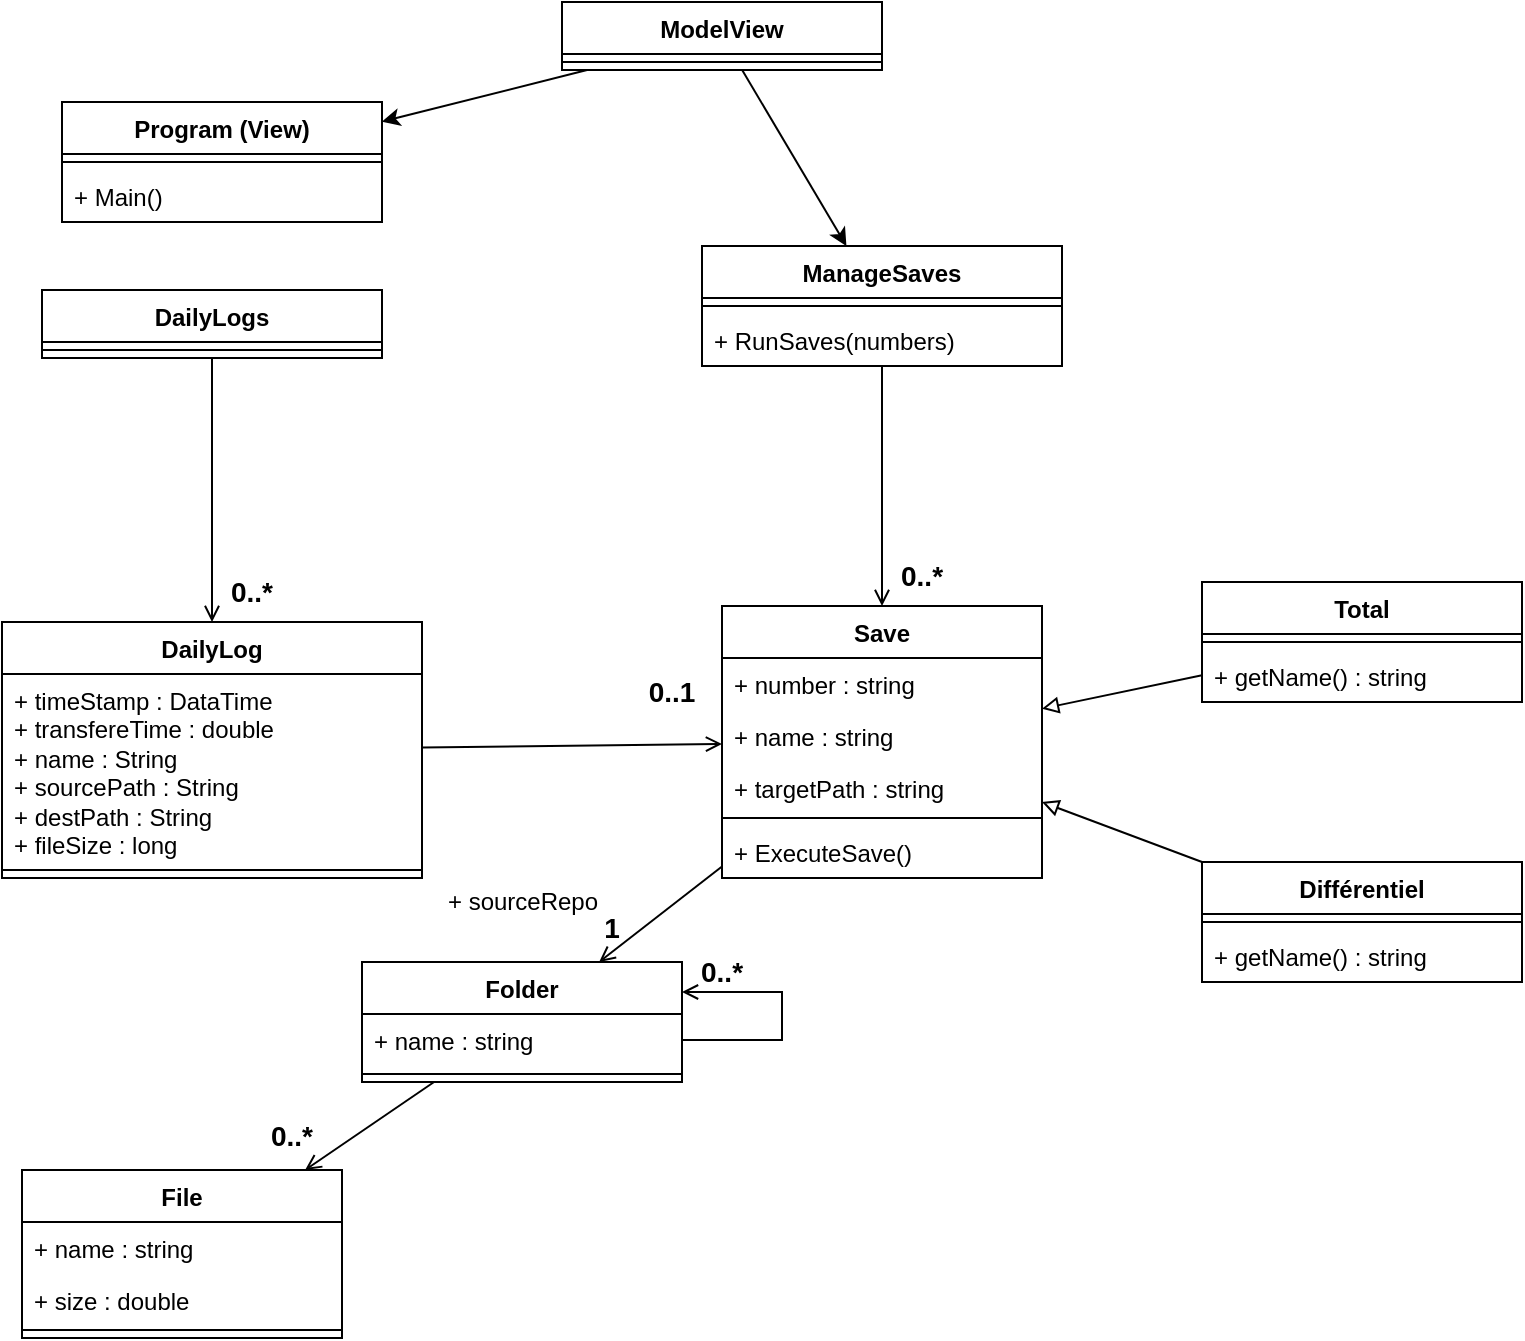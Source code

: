 <mxfile version="23.0.2" type="device" pages="2">
  <diagram name="Classe" id="ue2Bj3pDLLORAoWL1Wza">
    <mxGraphModel dx="1793" dy="1961" grid="1" gridSize="10" guides="1" tooltips="1" connect="1" arrows="1" fold="1" page="1" pageScale="1" pageWidth="1169" pageHeight="827" math="0" shadow="0">
      <root>
        <mxCell id="0" />
        <mxCell id="1" parent="0" />
        <mxCell id="QKjxz9xp2Qdw2E38AePO-1" value="Save" style="swimlane;fontStyle=1;align=center;verticalAlign=top;childLayout=stackLayout;horizontal=1;startSize=26;horizontalStack=0;resizeParent=1;resizeParentMax=0;resizeLast=0;collapsible=1;marginBottom=0;whiteSpace=wrap;html=1;" parent="1" vertex="1">
          <mxGeometry x="400" y="152" width="160" height="136" as="geometry" />
        </mxCell>
        <mxCell id="QKjxz9xp2Qdw2E38AePO-2" value="+ number : string" style="text;strokeColor=none;fillColor=none;align=left;verticalAlign=top;spacingLeft=4;spacingRight=4;overflow=hidden;rotatable=0;points=[[0,0.5],[1,0.5]];portConstraint=eastwest;whiteSpace=wrap;html=1;" parent="QKjxz9xp2Qdw2E38AePO-1" vertex="1">
          <mxGeometry y="26" width="160" height="26" as="geometry" />
        </mxCell>
        <mxCell id="VRCjyfkmb7IlIPNXP7xt-37" value="+ name : string" style="text;strokeColor=none;fillColor=none;align=left;verticalAlign=top;spacingLeft=4;spacingRight=4;overflow=hidden;rotatable=0;points=[[0,0.5],[1,0.5]];portConstraint=eastwest;whiteSpace=wrap;html=1;" parent="QKjxz9xp2Qdw2E38AePO-1" vertex="1">
          <mxGeometry y="52" width="160" height="26" as="geometry" />
        </mxCell>
        <mxCell id="QKjxz9xp2Qdw2E38AePO-6" value="+ targetPath : string" style="text;strokeColor=none;fillColor=none;align=left;verticalAlign=top;spacingLeft=4;spacingRight=4;overflow=hidden;rotatable=0;points=[[0,0.5],[1,0.5]];portConstraint=eastwest;whiteSpace=wrap;html=1;" parent="QKjxz9xp2Qdw2E38AePO-1" vertex="1">
          <mxGeometry y="78" width="160" height="24" as="geometry" />
        </mxCell>
        <mxCell id="QKjxz9xp2Qdw2E38AePO-3" value="" style="line;strokeWidth=1;fillColor=none;align=left;verticalAlign=middle;spacingTop=-1;spacingLeft=3;spacingRight=3;rotatable=0;labelPosition=right;points=[];portConstraint=eastwest;strokeColor=inherit;" parent="QKjxz9xp2Qdw2E38AePO-1" vertex="1">
          <mxGeometry y="102" width="160" height="8" as="geometry" />
        </mxCell>
        <mxCell id="QKjxz9xp2Qdw2E38AePO-4" value="+ ExecuteSave()" style="text;strokeColor=none;fillColor=none;align=left;verticalAlign=top;spacingLeft=4;spacingRight=4;overflow=hidden;rotatable=0;points=[[0,0.5],[1,0.5]];portConstraint=eastwest;whiteSpace=wrap;html=1;" parent="QKjxz9xp2Qdw2E38AePO-1" vertex="1">
          <mxGeometry y="110" width="160" height="26" as="geometry" />
        </mxCell>
        <mxCell id="QKjxz9xp2Qdw2E38AePO-13" value="Total" style="swimlane;fontStyle=1;align=center;verticalAlign=top;childLayout=stackLayout;horizontal=1;startSize=26;horizontalStack=0;resizeParent=1;resizeParentMax=0;resizeLast=0;collapsible=1;marginBottom=0;whiteSpace=wrap;html=1;" parent="1" vertex="1">
          <mxGeometry x="640" y="140" width="160" height="60" as="geometry" />
        </mxCell>
        <mxCell id="QKjxz9xp2Qdw2E38AePO-15" value="" style="line;strokeWidth=1;fillColor=none;align=left;verticalAlign=middle;spacingTop=-1;spacingLeft=3;spacingRight=3;rotatable=0;labelPosition=right;points=[];portConstraint=eastwest;strokeColor=inherit;" parent="QKjxz9xp2Qdw2E38AePO-13" vertex="1">
          <mxGeometry y="26" width="160" height="8" as="geometry" />
        </mxCell>
        <mxCell id="VRCjyfkmb7IlIPNXP7xt-31" value="+ getName() : string" style="text;strokeColor=none;fillColor=none;align=left;verticalAlign=top;spacingLeft=4;spacingRight=4;overflow=hidden;rotatable=0;points=[[0,0.5],[1,0.5]];portConstraint=eastwest;whiteSpace=wrap;html=1;" parent="QKjxz9xp2Qdw2E38AePO-13" vertex="1">
          <mxGeometry y="34" width="160" height="26" as="geometry" />
        </mxCell>
        <mxCell id="QKjxz9xp2Qdw2E38AePO-18" value="Différentiel" style="swimlane;fontStyle=1;align=center;verticalAlign=top;childLayout=stackLayout;horizontal=1;startSize=26;horizontalStack=0;resizeParent=1;resizeParentMax=0;resizeLast=0;collapsible=1;marginBottom=0;whiteSpace=wrap;html=1;" parent="1" vertex="1">
          <mxGeometry x="640" y="280" width="160" height="60" as="geometry" />
        </mxCell>
        <mxCell id="QKjxz9xp2Qdw2E38AePO-20" value="" style="line;strokeWidth=1;fillColor=none;align=left;verticalAlign=middle;spacingTop=-1;spacingLeft=3;spacingRight=3;rotatable=0;labelPosition=right;points=[];portConstraint=eastwest;strokeColor=inherit;" parent="QKjxz9xp2Qdw2E38AePO-18" vertex="1">
          <mxGeometry y="26" width="160" height="8" as="geometry" />
        </mxCell>
        <mxCell id="VRCjyfkmb7IlIPNXP7xt-32" value="+ getName() : string" style="text;strokeColor=none;fillColor=none;align=left;verticalAlign=top;spacingLeft=4;spacingRight=4;overflow=hidden;rotatable=0;points=[[0,0.5],[1,0.5]];portConstraint=eastwest;whiteSpace=wrap;html=1;" parent="QKjxz9xp2Qdw2E38AePO-18" vertex="1">
          <mxGeometry y="34" width="160" height="26" as="geometry" />
        </mxCell>
        <mxCell id="QKjxz9xp2Qdw2E38AePO-27" value="File" style="swimlane;fontStyle=1;align=center;verticalAlign=top;childLayout=stackLayout;horizontal=1;startSize=26;horizontalStack=0;resizeParent=1;resizeParentMax=0;resizeLast=0;collapsible=1;marginBottom=0;whiteSpace=wrap;html=1;" parent="1" vertex="1">
          <mxGeometry x="50" y="434" width="160" height="84" as="geometry" />
        </mxCell>
        <mxCell id="QKjxz9xp2Qdw2E38AePO-30" value="+ name : string" style="text;strokeColor=none;fillColor=none;align=left;verticalAlign=top;spacingLeft=4;spacingRight=4;overflow=hidden;rotatable=0;points=[[0,0.5],[1,0.5]];portConstraint=eastwest;whiteSpace=wrap;html=1;" parent="QKjxz9xp2Qdw2E38AePO-27" vertex="1">
          <mxGeometry y="26" width="160" height="26" as="geometry" />
        </mxCell>
        <mxCell id="QKjxz9xp2Qdw2E38AePO-32" value="+ size : double" style="text;strokeColor=none;fillColor=none;align=left;verticalAlign=top;spacingLeft=4;spacingRight=4;overflow=hidden;rotatable=0;points=[[0,0.5],[1,0.5]];portConstraint=eastwest;whiteSpace=wrap;html=1;" parent="QKjxz9xp2Qdw2E38AePO-27" vertex="1">
          <mxGeometry y="52" width="160" height="24" as="geometry" />
        </mxCell>
        <mxCell id="QKjxz9xp2Qdw2E38AePO-28" value="" style="line;strokeWidth=1;fillColor=none;align=left;verticalAlign=middle;spacingTop=-1;spacingLeft=3;spacingRight=3;rotatable=0;labelPosition=right;points=[];portConstraint=eastwest;strokeColor=inherit;" parent="QKjxz9xp2Qdw2E38AePO-27" vertex="1">
          <mxGeometry y="76" width="160" height="8" as="geometry" />
        </mxCell>
        <mxCell id="QKjxz9xp2Qdw2E38AePO-37" value="Program (View)" style="swimlane;fontStyle=1;align=center;verticalAlign=top;childLayout=stackLayout;horizontal=1;startSize=26;horizontalStack=0;resizeParent=1;resizeParentMax=0;resizeLast=0;collapsible=1;marginBottom=0;whiteSpace=wrap;html=1;" parent="1" vertex="1">
          <mxGeometry x="70" y="-100" width="160" height="60" as="geometry" />
        </mxCell>
        <mxCell id="QKjxz9xp2Qdw2E38AePO-39" value="" style="line;strokeWidth=1;fillColor=none;align=left;verticalAlign=middle;spacingTop=-1;spacingLeft=3;spacingRight=3;rotatable=0;labelPosition=right;points=[];portConstraint=eastwest;strokeColor=inherit;" parent="QKjxz9xp2Qdw2E38AePO-37" vertex="1">
          <mxGeometry y="26" width="160" height="8" as="geometry" />
        </mxCell>
        <mxCell id="QKjxz9xp2Qdw2E38AePO-40" value="+ Main()" style="text;strokeColor=none;fillColor=none;align=left;verticalAlign=top;spacingLeft=4;spacingRight=4;overflow=hidden;rotatable=0;points=[[0,0.5],[1,0.5]];portConstraint=eastwest;whiteSpace=wrap;html=1;" parent="QKjxz9xp2Qdw2E38AePO-37" vertex="1">
          <mxGeometry y="34" width="160" height="26" as="geometry" />
        </mxCell>
        <mxCell id="QKjxz9xp2Qdw2E38AePO-41" value="ModelView" style="swimlane;fontStyle=1;align=center;verticalAlign=top;childLayout=stackLayout;horizontal=1;startSize=26;horizontalStack=0;resizeParent=1;resizeParentMax=0;resizeLast=0;collapsible=1;marginBottom=0;whiteSpace=wrap;html=1;" parent="1" vertex="1">
          <mxGeometry x="320" y="-150" width="160" height="34" as="geometry" />
        </mxCell>
        <mxCell id="QKjxz9xp2Qdw2E38AePO-42" value="" style="line;strokeWidth=1;fillColor=none;align=left;verticalAlign=middle;spacingTop=-1;spacingLeft=3;spacingRight=3;rotatable=0;labelPosition=right;points=[];portConstraint=eastwest;strokeColor=inherit;" parent="QKjxz9xp2Qdw2E38AePO-41" vertex="1">
          <mxGeometry y="26" width="160" height="8" as="geometry" />
        </mxCell>
        <mxCell id="QKjxz9xp2Qdw2E38AePO-46" value="Folder" style="swimlane;fontStyle=1;align=center;verticalAlign=top;childLayout=stackLayout;horizontal=1;startSize=26;horizontalStack=0;resizeParent=1;resizeParentMax=0;resizeLast=0;collapsible=1;marginBottom=0;whiteSpace=wrap;html=1;" parent="1" vertex="1">
          <mxGeometry x="220" y="330" width="160" height="60" as="geometry" />
        </mxCell>
        <mxCell id="QKjxz9xp2Qdw2E38AePO-31" value="+ name : string" style="text;strokeColor=none;fillColor=none;align=left;verticalAlign=top;spacingLeft=4;spacingRight=4;overflow=hidden;rotatable=0;points=[[0,0.5],[1,0.5]];portConstraint=eastwest;whiteSpace=wrap;html=1;" parent="QKjxz9xp2Qdw2E38AePO-46" vertex="1">
          <mxGeometry y="26" width="160" height="26" as="geometry" />
        </mxCell>
        <mxCell id="QKjxz9xp2Qdw2E38AePO-48" value="" style="line;strokeWidth=1;fillColor=none;align=left;verticalAlign=middle;spacingTop=-1;spacingLeft=3;spacingRight=3;rotatable=0;labelPosition=right;points=[];portConstraint=eastwest;strokeColor=inherit;" parent="QKjxz9xp2Qdw2E38AePO-46" vertex="1">
          <mxGeometry y="52" width="160" height="8" as="geometry" />
        </mxCell>
        <mxCell id="VRCjyfkmb7IlIPNXP7xt-18" value="" style="endArrow=none;html=1;rounded=0;exitX=1;exitY=0.25;exitDx=0;exitDy=0;entryX=1;entryY=0.5;entryDx=0;entryDy=0;startArrow=open;startFill=0;" parent="QKjxz9xp2Qdw2E38AePO-46" source="QKjxz9xp2Qdw2E38AePO-46" target="QKjxz9xp2Qdw2E38AePO-31" edge="1">
          <mxGeometry width="50" height="50" relative="1" as="geometry">
            <mxPoint x="210" y="6" as="sourcePoint" />
            <mxPoint x="180" y="46" as="targetPoint" />
            <Array as="points">
              <mxPoint x="210" y="15" />
              <mxPoint x="210" y="39" />
              <mxPoint x="190" y="39" />
            </Array>
          </mxGeometry>
        </mxCell>
        <mxCell id="QKjxz9xp2Qdw2E38AePO-51" value="" style="endArrow=open;html=1;rounded=0;endFill=0;" parent="1" source="QKjxz9xp2Qdw2E38AePO-46" target="QKjxz9xp2Qdw2E38AePO-27" edge="1">
          <mxGeometry width="50" height="50" relative="1" as="geometry">
            <mxPoint x="275" y="450" as="sourcePoint" />
            <mxPoint x="230" y="464" as="targetPoint" />
          </mxGeometry>
        </mxCell>
        <mxCell id="QKjxz9xp2Qdw2E38AePO-52" value="0..*" style="text;html=1;strokeColor=none;fillColor=none;align=center;verticalAlign=middle;whiteSpace=wrap;rounded=0;fontStyle=1;fontSize=14;" parent="1" vertex="1">
          <mxGeometry x="170" y="402" width="30" height="30" as="geometry" />
        </mxCell>
        <mxCell id="QKjxz9xp2Qdw2E38AePO-55" value="ManageSaves" style="swimlane;fontStyle=1;align=center;verticalAlign=top;childLayout=stackLayout;horizontal=1;startSize=26;horizontalStack=0;resizeParent=1;resizeParentMax=0;resizeLast=0;collapsible=1;marginBottom=0;whiteSpace=wrap;html=1;" parent="1" vertex="1">
          <mxGeometry x="390" y="-28" width="180" height="60" as="geometry" />
        </mxCell>
        <mxCell id="QKjxz9xp2Qdw2E38AePO-57" value="" style="line;strokeWidth=1;fillColor=none;align=left;verticalAlign=middle;spacingTop=-1;spacingLeft=3;spacingRight=3;rotatable=0;labelPosition=right;points=[];portConstraint=eastwest;strokeColor=inherit;" parent="QKjxz9xp2Qdw2E38AePO-55" vertex="1">
          <mxGeometry y="26" width="180" height="8" as="geometry" />
        </mxCell>
        <mxCell id="VRCjyfkmb7IlIPNXP7xt-1" value="+ RunSaves(numbers)" style="text;strokeColor=none;fillColor=none;align=left;verticalAlign=top;spacingLeft=4;spacingRight=4;overflow=hidden;rotatable=0;points=[[0,0.5],[1,0.5]];portConstraint=eastwest;whiteSpace=wrap;html=1;" parent="QKjxz9xp2Qdw2E38AePO-55" vertex="1">
          <mxGeometry y="34" width="180" height="26" as="geometry" />
        </mxCell>
        <mxCell id="QKjxz9xp2Qdw2E38AePO-59" value="" style="endArrow=open;html=1;rounded=0;endFill=0;" parent="1" source="QKjxz9xp2Qdw2E38AePO-55" target="QKjxz9xp2Qdw2E38AePO-1" edge="1">
          <mxGeometry width="50" height="50" relative="1" as="geometry">
            <mxPoint x="750" y="288" as="sourcePoint" />
            <mxPoint x="580" y="240" as="targetPoint" />
          </mxGeometry>
        </mxCell>
        <mxCell id="VRCjyfkmb7IlIPNXP7xt-2" value="DailyLogs" style="swimlane;fontStyle=1;align=center;verticalAlign=top;childLayout=stackLayout;horizontal=1;startSize=26;horizontalStack=0;resizeParent=1;resizeParentMax=0;resizeLast=0;collapsible=1;marginBottom=0;whiteSpace=wrap;html=1;" parent="1" vertex="1">
          <mxGeometry x="60" y="-6" width="170" height="34" as="geometry" />
        </mxCell>
        <mxCell id="VRCjyfkmb7IlIPNXP7xt-4" value="" style="line;strokeWidth=1;fillColor=none;align=left;verticalAlign=middle;spacingTop=-1;spacingLeft=3;spacingRight=3;rotatable=0;labelPosition=right;points=[];portConstraint=eastwest;strokeColor=inherit;" parent="VRCjyfkmb7IlIPNXP7xt-2" vertex="1">
          <mxGeometry y="26" width="170" height="8" as="geometry" />
        </mxCell>
        <mxCell id="VRCjyfkmb7IlIPNXP7xt-7" value="" style="endArrow=open;html=1;rounded=0;endFill=0;" parent="1" source="VRCjyfkmb7IlIPNXP7xt-8" target="QKjxz9xp2Qdw2E38AePO-1" edge="1">
          <mxGeometry width="50" height="50" relative="1" as="geometry">
            <mxPoint x="507" y="102" as="sourcePoint" />
            <mxPoint x="504" y="150" as="targetPoint" />
          </mxGeometry>
        </mxCell>
        <mxCell id="VRCjyfkmb7IlIPNXP7xt-8" value="DailyLog" style="swimlane;fontStyle=1;align=center;verticalAlign=top;childLayout=stackLayout;horizontal=1;startSize=26;horizontalStack=0;resizeParent=1;resizeParentMax=0;resizeLast=0;collapsible=1;marginBottom=0;whiteSpace=wrap;html=1;" parent="1" vertex="1">
          <mxGeometry x="40" y="160" width="210" height="128" as="geometry" />
        </mxCell>
        <mxCell id="KEh-Ik17qkZoGBS0EqvB-2" value="+ timeStamp : DataTime&lt;br&gt;+ transfereTime : double&lt;br&gt;+ name : String&lt;br&gt;+ sourcePath : String&lt;br&gt;+ destPath : String&lt;br&gt;+ fileSize : long" style="text;strokeColor=none;fillColor=none;align=left;verticalAlign=top;spacingLeft=4;spacingRight=4;overflow=hidden;rotatable=0;points=[[0,0.5],[1,0.5]];portConstraint=eastwest;whiteSpace=wrap;html=1;" parent="VRCjyfkmb7IlIPNXP7xt-8" vertex="1">
          <mxGeometry y="26" width="210" height="94" as="geometry" />
        </mxCell>
        <mxCell id="VRCjyfkmb7IlIPNXP7xt-11" value="" style="line;strokeWidth=1;fillColor=none;align=left;verticalAlign=middle;spacingTop=-1;spacingLeft=3;spacingRight=3;rotatable=0;labelPosition=right;points=[];portConstraint=eastwest;strokeColor=inherit;" parent="VRCjyfkmb7IlIPNXP7xt-8" vertex="1">
          <mxGeometry y="120" width="210" height="8" as="geometry" />
        </mxCell>
        <mxCell id="VRCjyfkmb7IlIPNXP7xt-13" value="" style="endArrow=none;html=1;rounded=0;endFill=0;startArrow=open;startFill=0;" parent="1" source="VRCjyfkmb7IlIPNXP7xt-8" target="VRCjyfkmb7IlIPNXP7xt-2" edge="1">
          <mxGeometry width="50" height="50" relative="1" as="geometry">
            <mxPoint x="220" y="290" as="sourcePoint" />
            <mxPoint x="420" y="238" as="targetPoint" />
          </mxGeometry>
        </mxCell>
        <mxCell id="VRCjyfkmb7IlIPNXP7xt-15" value="" style="endArrow=none;html=1;rounded=0;startArrow=open;startFill=0;" parent="1" source="QKjxz9xp2Qdw2E38AePO-46" target="QKjxz9xp2Qdw2E38AePO-1" edge="1">
          <mxGeometry width="50" height="50" relative="1" as="geometry">
            <mxPoint x="260" y="218" as="sourcePoint" />
            <mxPoint x="420" y="218" as="targetPoint" />
          </mxGeometry>
        </mxCell>
        <mxCell id="VRCjyfkmb7IlIPNXP7xt-20" value="0..*" style="text;html=1;strokeColor=none;fillColor=none;align=center;verticalAlign=middle;whiteSpace=wrap;rounded=0;fontStyle=1;fontSize=14;" parent="1" vertex="1">
          <mxGeometry x="390" y="320" width="20" height="30" as="geometry" />
        </mxCell>
        <mxCell id="VRCjyfkmb7IlIPNXP7xt-21" value="0..1" style="text;html=1;strokeColor=none;fillColor=none;align=center;verticalAlign=middle;whiteSpace=wrap;rounded=0;fontStyle=1;fontSize=14;" parent="1" vertex="1">
          <mxGeometry x="360" y="180" width="30" height="30" as="geometry" />
        </mxCell>
        <mxCell id="VRCjyfkmb7IlIPNXP7xt-24" value="1" style="text;html=1;strokeColor=none;fillColor=none;align=center;verticalAlign=middle;whiteSpace=wrap;rounded=0;fontStyle=1;fontSize=14;" parent="1" vertex="1">
          <mxGeometry x="330" y="298" width="30" height="30" as="geometry" />
        </mxCell>
        <mxCell id="VRCjyfkmb7IlIPNXP7xt-25" value="0..*" style="text;html=1;strokeColor=none;fillColor=none;align=center;verticalAlign=middle;whiteSpace=wrap;rounded=0;fontStyle=1;fontSize=14;" parent="1" vertex="1">
          <mxGeometry x="150" y="130" width="30" height="30" as="geometry" />
        </mxCell>
        <mxCell id="VRCjyfkmb7IlIPNXP7xt-29" value="0..*" style="text;html=1;strokeColor=none;fillColor=none;align=center;verticalAlign=middle;whiteSpace=wrap;rounded=0;fontStyle=1;fontSize=14;" parent="1" vertex="1">
          <mxGeometry x="490" y="122" width="20" height="30" as="geometry" />
        </mxCell>
        <mxCell id="VRCjyfkmb7IlIPNXP7xt-34" value="" style="endArrow=classic;html=1;rounded=0;" parent="1" source="QKjxz9xp2Qdw2E38AePO-41" target="QKjxz9xp2Qdw2E38AePO-37" edge="1">
          <mxGeometry width="50" height="50" relative="1" as="geometry">
            <mxPoint x="450" y="220" as="sourcePoint" />
            <mxPoint x="500" y="170" as="targetPoint" />
          </mxGeometry>
        </mxCell>
        <mxCell id="VRCjyfkmb7IlIPNXP7xt-35" value="" style="endArrow=classic;html=1;rounded=0;" parent="1" source="QKjxz9xp2Qdw2E38AePO-41" target="QKjxz9xp2Qdw2E38AePO-55" edge="1">
          <mxGeometry width="50" height="50" relative="1" as="geometry">
            <mxPoint x="343" y="-106" as="sourcePoint" />
            <mxPoint x="240" y="-80" as="targetPoint" />
          </mxGeometry>
        </mxCell>
        <mxCell id="VRCjyfkmb7IlIPNXP7xt-36" value="+ sourceRepo" style="text;html=1;align=center;verticalAlign=middle;resizable=0;points=[];autosize=1;strokeColor=none;fillColor=none;" parent="1" vertex="1">
          <mxGeometry x="250" y="285" width="100" height="30" as="geometry" />
        </mxCell>
        <mxCell id="VRCjyfkmb7IlIPNXP7xt-38" value="" style="endArrow=block;html=1;rounded=0;endFill=0;" parent="1" source="QKjxz9xp2Qdw2E38AePO-13" target="QKjxz9xp2Qdw2E38AePO-1" edge="1">
          <mxGeometry width="50" height="50" relative="1" as="geometry">
            <mxPoint x="540" y="230" as="sourcePoint" />
            <mxPoint x="590" y="180" as="targetPoint" />
          </mxGeometry>
        </mxCell>
        <mxCell id="VRCjyfkmb7IlIPNXP7xt-39" value="" style="endArrow=block;html=1;rounded=0;endFill=0;" parent="1" source="QKjxz9xp2Qdw2E38AePO-18" target="QKjxz9xp2Qdw2E38AePO-1" edge="1">
          <mxGeometry width="50" height="50" relative="1" as="geometry">
            <mxPoint x="650" y="197" as="sourcePoint" />
            <mxPoint x="570" y="213" as="targetPoint" />
          </mxGeometry>
        </mxCell>
      </root>
    </mxGraphModel>
  </diagram>
  <diagram id="bV7hRKBkm93CFWPAzsBY" name="UseCase">
    <mxGraphModel dx="2293" dy="2272" grid="1" gridSize="10" guides="1" tooltips="1" connect="1" arrows="1" fold="1" page="1" pageScale="1" pageWidth="827" pageHeight="1169" math="0" shadow="0">
      <root>
        <mxCell id="0" />
        <mxCell id="1" parent="0" />
        <mxCell id="m7gCa_fF5HbTMKwDqxD0-1" value="User&lt;br&gt;" style="shape=umlActor;verticalLabelPosition=bottom;verticalAlign=top;html=1;outlineConnect=0;" vertex="1" parent="1">
          <mxGeometry x="-20" y="260" width="30" height="60" as="geometry" />
        </mxCell>
        <mxCell id="m7gCa_fF5HbTMKwDqxD0-2" value="Choisir la langue" style="ellipse;whiteSpace=wrap;html=1;" vertex="1" parent="1">
          <mxGeometry x="240" y="250" width="120" height="80" as="geometry" />
        </mxCell>
        <mxCell id="m7gCa_fF5HbTMKwDqxD0-3" value="Choisir son type de sauvegarde" style="ellipse;whiteSpace=wrap;html=1;" vertex="1" parent="1">
          <mxGeometry x="980" y="340" width="120" height="80" as="geometry" />
        </mxCell>
        <mxCell id="m7gCa_fF5HbTMKwDqxD0-4" value="Choisir Nom" style="ellipse;whiteSpace=wrap;html=1;" vertex="1" parent="1">
          <mxGeometry x="550" y="340" width="120" height="80" as="geometry" />
        </mxCell>
        <mxCell id="m7gCa_fF5HbTMKwDqxD0-5" value="Choisir Source" style="ellipse;whiteSpace=wrap;html=1;" vertex="1" parent="1">
          <mxGeometry x="690" y="340" width="120" height="80" as="geometry" />
        </mxCell>
        <mxCell id="m7gCa_fF5HbTMKwDqxD0-6" value="Choisir Destination" style="ellipse;whiteSpace=wrap;html=1;" vertex="1" parent="1">
          <mxGeometry x="830" y="340" width="120" height="80" as="geometry" />
        </mxCell>
        <mxCell id="m7gCa_fF5HbTMKwDqxD0-7" value="Lancer le programme" style="ellipse;whiteSpace=wrap;html=1;" vertex="1" parent="1">
          <mxGeometry x="70" y="250" width="120" height="80" as="geometry" />
        </mxCell>
        <mxCell id="m7gCa_fF5HbTMKwDqxD0-8" value="Use Case UML : L&#39;utilisateur effectue une ou plusieurs sauvegarde de fichier/dossier" style="rounded=0;whiteSpace=wrap;html=1;" vertex="1" parent="1">
          <mxGeometry x="430" y="-50" width="340" height="90" as="geometry" />
        </mxCell>
        <mxCell id="m7gCa_fF5HbTMKwDqxD0-9" value="En option (Revenir à l&#39;étape d&#39;avant)" style="ellipse;whiteSpace=wrap;html=1;" vertex="1" parent="1">
          <mxGeometry x="414" y="540" width="120" height="80" as="geometry" />
        </mxCell>
        <mxCell id="m7gCa_fF5HbTMKwDqxD0-10" value="Confirmer recap" style="ellipse;whiteSpace=wrap;html=1;" vertex="1" parent="1">
          <mxGeometry x="1130" y="340" width="120" height="80" as="geometry" />
        </mxCell>
        <mxCell id="m7gCa_fF5HbTMKwDqxD0-11" value="Créer Sauvegarde" style="ellipse;whiteSpace=wrap;html=1;" vertex="1" parent="1">
          <mxGeometry x="400" y="340" width="120" height="80" as="geometry" />
        </mxCell>
        <mxCell id="m7gCa_fF5HbTMKwDqxD0-12" value="Lancer Sauvegarde" style="ellipse;whiteSpace=wrap;html=1;" vertex="1" parent="1">
          <mxGeometry x="400" y="140" width="120" height="80" as="geometry" />
        </mxCell>
        <mxCell id="m7gCa_fF5HbTMKwDqxD0-13" value="Choisir Sauvegarde&lt;br&gt;(1-3, 1; 3)" style="ellipse;whiteSpace=wrap;html=1;" vertex="1" parent="1">
          <mxGeometry x="570" y="140" width="120" height="80" as="geometry" />
        </mxCell>
        <mxCell id="m7gCa_fF5HbTMKwDqxD0-14" value="Confirmer lancement de la Sauvegarde" style="ellipse;whiteSpace=wrap;html=1;" vertex="1" parent="1">
          <mxGeometry x="750" y="140" width="120" height="80" as="geometry" />
        </mxCell>
        <mxCell id="m7gCa_fF5HbTMKwDqxD0-15" value="" style="endArrow=none;html=1;rounded=0;exitX=0.5;exitY=0.5;exitDx=0;exitDy=0;exitPerimeter=0;" edge="1" parent="1" source="m7gCa_fF5HbTMKwDqxD0-1" target="m7gCa_fF5HbTMKwDqxD0-7">
          <mxGeometry width="50" height="50" relative="1" as="geometry">
            <mxPoint x="10" y="460" as="sourcePoint" />
            <mxPoint x="60" y="410" as="targetPoint" />
          </mxGeometry>
        </mxCell>
        <mxCell id="m7gCa_fF5HbTMKwDqxD0-16" value="" style="endArrow=none;html=1;rounded=0;" edge="1" parent="1" source="m7gCa_fF5HbTMKwDqxD0-7" target="m7gCa_fF5HbTMKwDqxD0-2">
          <mxGeometry width="50" height="50" relative="1" as="geometry">
            <mxPoint x="180" y="380" as="sourcePoint" />
            <mxPoint x="80" y="300" as="targetPoint" />
          </mxGeometry>
        </mxCell>
        <mxCell id="m7gCa_fF5HbTMKwDqxD0-17" value="" style="endArrow=none;html=1;rounded=0;" edge="1" parent="1" source="m7gCa_fF5HbTMKwDqxD0-2">
          <mxGeometry width="50" height="50" relative="1" as="geometry">
            <mxPoint x="15" y="310" as="sourcePoint" />
            <mxPoint x="460" y="280" as="targetPoint" />
          </mxGeometry>
        </mxCell>
        <mxCell id="m7gCa_fF5HbTMKwDqxD0-18" value="" style="endArrow=none;html=1;rounded=0;" edge="1" parent="1" source="m7gCa_fF5HbTMKwDqxD0-12" target="m7gCa_fF5HbTMKwDqxD0-13">
          <mxGeometry width="50" height="50" relative="1" as="geometry">
            <mxPoint x="25" y="320" as="sourcePoint" />
            <mxPoint x="100" y="320" as="targetPoint" />
          </mxGeometry>
        </mxCell>
        <mxCell id="m7gCa_fF5HbTMKwDqxD0-19" value="" style="endArrow=none;html=1;rounded=0;" edge="1" parent="1" source="m7gCa_fF5HbTMKwDqxD0-13" target="m7gCa_fF5HbTMKwDqxD0-14">
          <mxGeometry width="50" height="50" relative="1" as="geometry">
            <mxPoint x="35" y="330" as="sourcePoint" />
            <mxPoint x="110" y="330" as="targetPoint" />
          </mxGeometry>
        </mxCell>
        <mxCell id="m7gCa_fF5HbTMKwDqxD0-20" value="" style="endArrow=none;html=1;rounded=0;" edge="1" parent="1" source="m7gCa_fF5HbTMKwDqxD0-11" target="m7gCa_fF5HbTMKwDqxD0-4">
          <mxGeometry width="50" height="50" relative="1" as="geometry">
            <mxPoint x="55" y="350" as="sourcePoint" />
            <mxPoint x="130" y="350" as="targetPoint" />
          </mxGeometry>
        </mxCell>
        <mxCell id="m7gCa_fF5HbTMKwDqxD0-21" value="" style="endArrow=none;html=1;rounded=0;" edge="1" parent="1" source="m7gCa_fF5HbTMKwDqxD0-4">
          <mxGeometry width="50" height="50" relative="1" as="geometry">
            <mxPoint x="700" y="470" as="sourcePoint" />
            <mxPoint x="690" y="380" as="targetPoint" />
          </mxGeometry>
        </mxCell>
        <mxCell id="m7gCa_fF5HbTMKwDqxD0-22" value="" style="endArrow=none;html=1;rounded=0;" edge="1" parent="1" source="m7gCa_fF5HbTMKwDqxD0-6" target="m7gCa_fF5HbTMKwDqxD0-3">
          <mxGeometry width="50" height="50" relative="1" as="geometry">
            <mxPoint x="890" y="380" as="sourcePoint" />
            <mxPoint x="150" y="370" as="targetPoint" />
          </mxGeometry>
        </mxCell>
        <mxCell id="m7gCa_fF5HbTMKwDqxD0-23" value="" style="endArrow=none;html=1;rounded=0;" edge="1" parent="1" source="m7gCa_fF5HbTMKwDqxD0-5" target="m7gCa_fF5HbTMKwDqxD0-6">
          <mxGeometry width="50" height="50" relative="1" as="geometry">
            <mxPoint x="85" y="380" as="sourcePoint" />
            <mxPoint x="160" y="380" as="targetPoint" />
          </mxGeometry>
        </mxCell>
        <mxCell id="m7gCa_fF5HbTMKwDqxD0-24" value="" style="endArrow=none;html=1;rounded=0;" edge="1" parent="1" source="m7gCa_fF5HbTMKwDqxD0-3" target="m7gCa_fF5HbTMKwDqxD0-10">
          <mxGeometry width="50" height="50" relative="1" as="geometry">
            <mxPoint x="95" y="390" as="sourcePoint" />
            <mxPoint x="170" y="390" as="targetPoint" />
          </mxGeometry>
        </mxCell>
        <mxCell id="m7gCa_fF5HbTMKwDqxD0-25" value="" style="endArrow=classic;html=1;rounded=0;exitX=0.5;exitY=0;exitDx=0;exitDy=0;" edge="1" parent="1" source="m7gCa_fF5HbTMKwDqxD0-10" target="m7gCa_fF5HbTMKwDqxD0-26">
          <mxGeometry width="50" height="50" relative="1" as="geometry">
            <mxPoint x="1140" y="300" as="sourcePoint" />
            <mxPoint x="460" y="280" as="targetPoint" />
          </mxGeometry>
        </mxCell>
        <mxCell id="m7gCa_fF5HbTMKwDqxD0-26" value="Choisir option" style="ellipse;whiteSpace=wrap;html=1;" vertex="1" parent="1">
          <mxGeometry x="400" y="240" width="120" height="80" as="geometry" />
        </mxCell>
        <mxCell id="m7gCa_fF5HbTMKwDqxD0-27" value="" style="endArrow=none;html=1;rounded=0;" edge="1" parent="1" source="m7gCa_fF5HbTMKwDqxD0-26" target="m7gCa_fF5HbTMKwDqxD0-12">
          <mxGeometry width="50" height="50" relative="1" as="geometry">
            <mxPoint x="5" y="300" as="sourcePoint" />
            <mxPoint x="80" y="300" as="targetPoint" />
          </mxGeometry>
        </mxCell>
        <mxCell id="m7gCa_fF5HbTMKwDqxD0-28" value="" style="endArrow=none;html=1;rounded=0;" edge="1" parent="1" source="m7gCa_fF5HbTMKwDqxD0-11" target="m7gCa_fF5HbTMKwDqxD0-26">
          <mxGeometry width="50" height="50" relative="1" as="geometry">
            <mxPoint x="15" y="310" as="sourcePoint" />
            <mxPoint x="90" y="310" as="targetPoint" />
          </mxGeometry>
        </mxCell>
      </root>
    </mxGraphModel>
  </diagram>
</mxfile>
